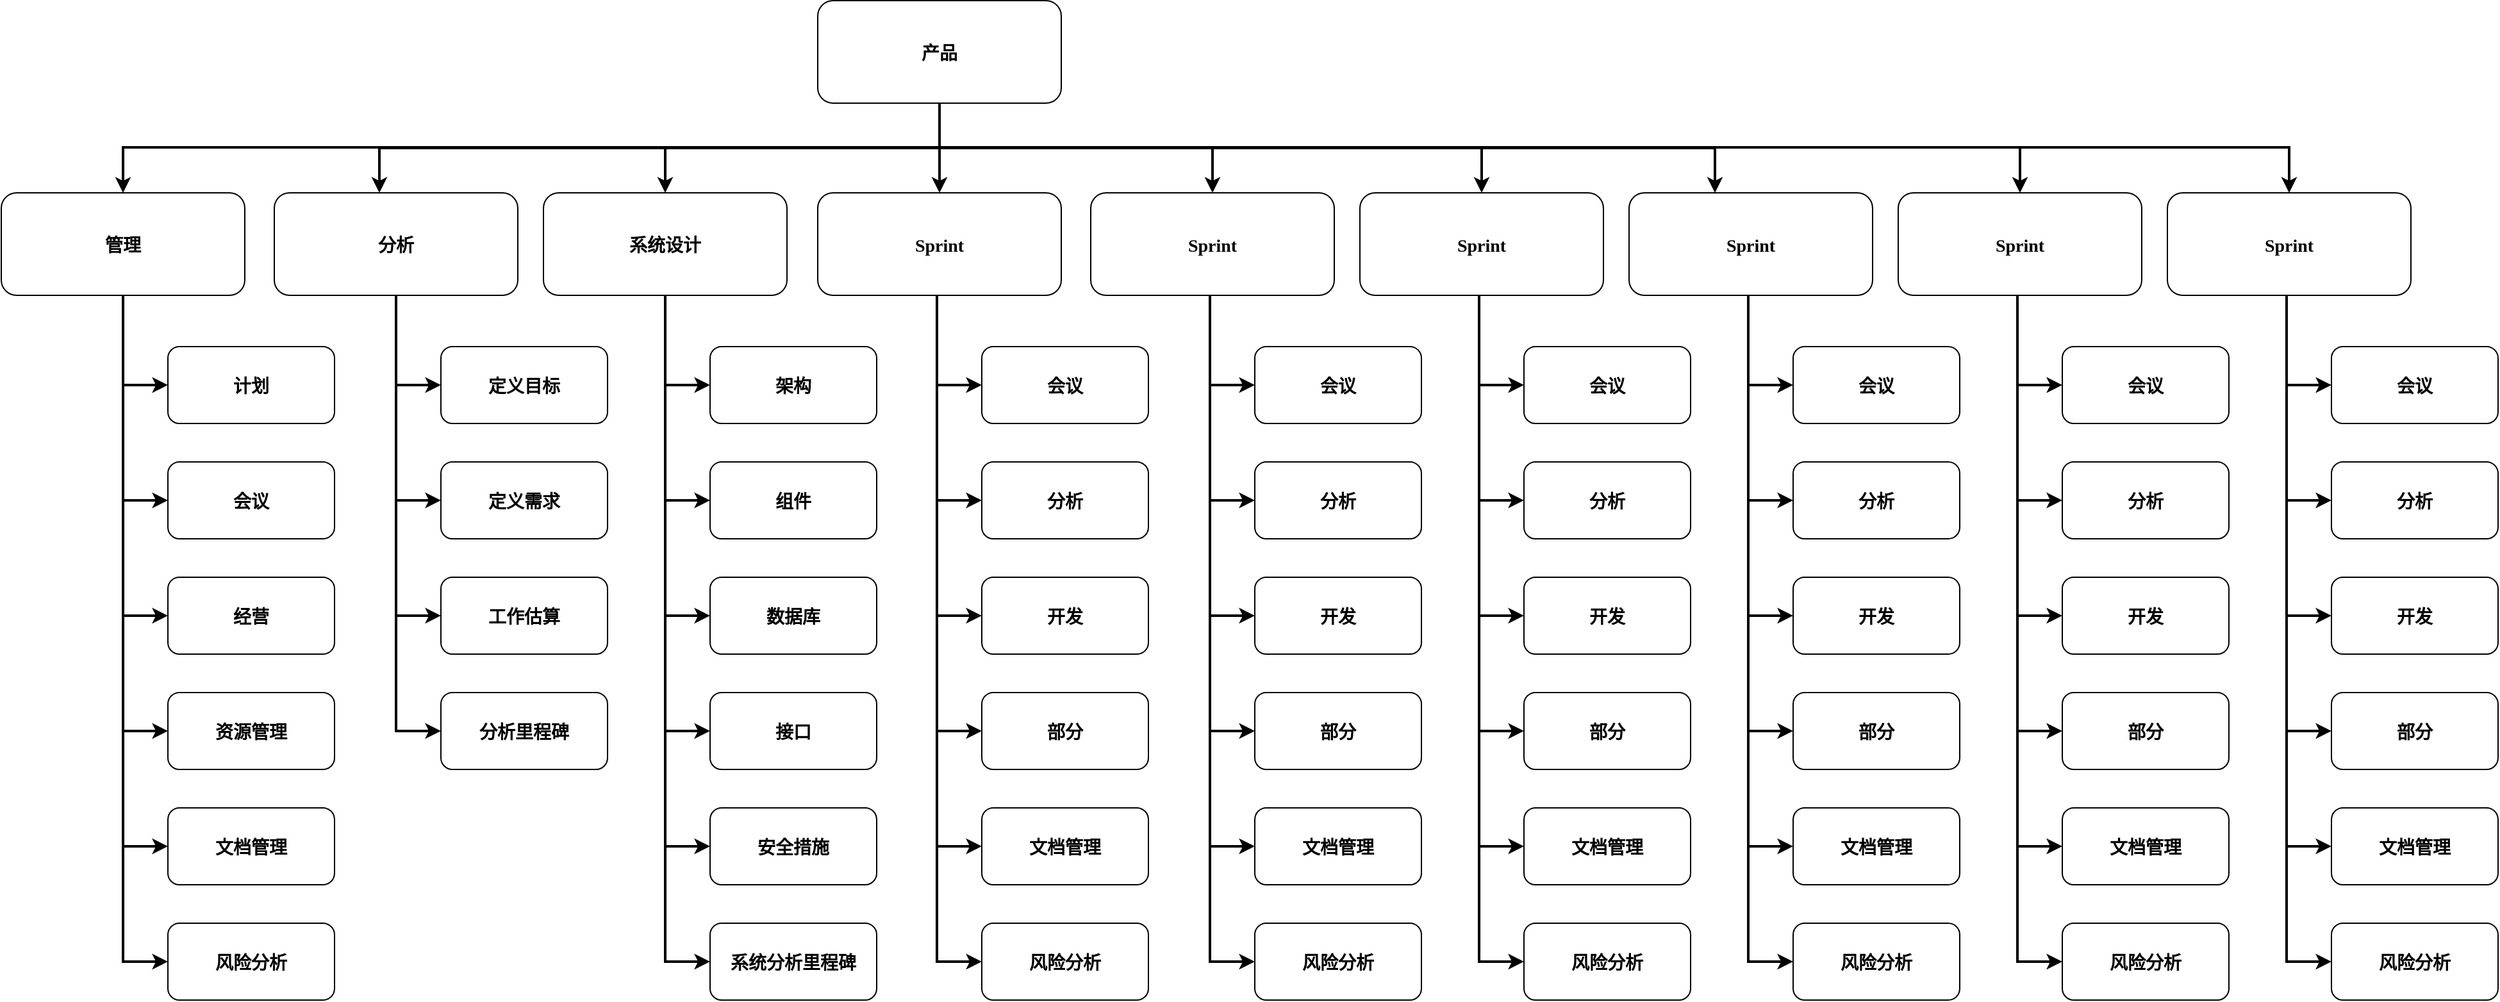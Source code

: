 <mxfile version="14.6.6" type="github">
  <diagram name="Page-1" id="2c0d36ab-eaac-3732-788b-9136903baeff">
    <mxGraphModel dx="3338" dy="1342" grid="1" gridSize="10" guides="1" tooltips="1" connect="1" arrows="1" fold="1" page="1" pageScale="1.5" pageWidth="1169" pageHeight="827" background="#ffffff" math="0" shadow="0">
      <root>
        <mxCell id="0" />
        <mxCell id="1" parent="0" />
        <mxCell id="2" value="产品" style="rounded=1;fontStyle=1;fontFamily=Tahoma;fontSize=14" parent="1" vertex="1">
          <mxGeometry x="757" y="185.5" width="190" height="80" as="geometry" />
        </mxCell>
        <mxCell id="9" value="" style="edgeStyle=elbowEdgeStyle;elbow=vertical;strokeWidth=2;rounded=0" parent="1" source="2" edge="1">
          <mxGeometry x="337" y="215.5" width="100" height="100" as="geometry">
            <mxPoint x="337" y="315.5" as="sourcePoint" />
            <mxPoint x="1457" y="335.5" as="targetPoint" />
          </mxGeometry>
        </mxCell>
        <mxCell id="10" value="Sprint" style="rounded=1;fontStyle=1;fontFamily=Tahoma;fontSize=14" parent="1" vertex="1">
          <mxGeometry x="757" y="335.5" width="190" height="80" as="geometry" />
        </mxCell>
        <mxCell id="13" value="管理" style="rounded=1;fontStyle=1;fontFamily=Tahoma;fontSize=14" parent="1" vertex="1">
          <mxGeometry x="120" y="335.5" width="190" height="80" as="geometry" />
        </mxCell>
        <mxCell id="16" value="计划" style="rounded=1;fontStyle=1;fontFamily=Tahoma;fontSize=14" parent="1" vertex="1">
          <mxGeometry x="250" y="455.5" width="130" height="60" as="geometry" />
        </mxCell>
        <mxCell id="17" value="会议" style="rounded=1;fontStyle=1;fontFamily=Tahoma;fontSize=14" parent="1" vertex="1">
          <mxGeometry x="250" y="545.5" width="130" height="60" as="geometry" />
        </mxCell>
        <mxCell id="18" value="经营" style="rounded=1;fontStyle=1;fontFamily=Tahoma;fontSize=14" parent="1" vertex="1">
          <mxGeometry x="250" y="635.5" width="130" height="60" as="geometry" />
        </mxCell>
        <mxCell id="59" value="" style="edgeStyle=elbowEdgeStyle;elbow=vertical;strokeWidth=2;rounded=0" parent="1" source="2" edge="1">
          <mxGeometry x="347" y="225.5" width="100" height="100" as="geometry">
            <mxPoint x="862.0" y="275.5" as="sourcePoint" />
            <mxPoint x="415" y="335.5" as="targetPoint" />
          </mxGeometry>
        </mxCell>
        <mxCell id="61" value="" style="edgeStyle=elbowEdgeStyle;elbow=vertical;strokeWidth=2;rounded=0" parent="1" source="2" target="13" edge="1">
          <mxGeometry x="-23" y="135.5" width="100" height="100" as="geometry">
            <mxPoint x="-23" y="235.5" as="sourcePoint" />
            <mxPoint x="77" y="135.5" as="targetPoint" />
            <Array as="points">
              <mxPoint x="540" y="300" />
            </Array>
          </mxGeometry>
        </mxCell>
        <mxCell id="64" value="" style="edgeStyle=elbowEdgeStyle;elbow=horizontal;strokeWidth=2;rounded=0" parent="1" source="13" target="16" edge="1">
          <mxGeometry x="-10" y="135.5" width="100" height="100" as="geometry">
            <mxPoint x="-10" y="235.5" as="sourcePoint" />
            <mxPoint x="90" y="135.5" as="targetPoint" />
            <Array as="points">
              <mxPoint x="215" y="435.5" />
            </Array>
          </mxGeometry>
        </mxCell>
        <mxCell id="65" value="" style="edgeStyle=elbowEdgeStyle;elbow=horizontal;strokeWidth=2;rounded=0" parent="1" source="13" target="17" edge="1">
          <mxGeometry x="-10" y="135.5" width="100" height="100" as="geometry">
            <mxPoint x="-10" y="235.5" as="sourcePoint" />
            <mxPoint x="90" y="135.5" as="targetPoint" />
            <Array as="points">
              <mxPoint x="215" y="475.5" />
            </Array>
          </mxGeometry>
        </mxCell>
        <mxCell id="66" value="" style="edgeStyle=elbowEdgeStyle;elbow=horizontal;strokeWidth=2;rounded=0" parent="1" source="13" target="18" edge="1">
          <mxGeometry x="-10" y="135.5" width="100" height="100" as="geometry">
            <mxPoint x="-10" y="235.5" as="sourcePoint" />
            <mxPoint x="90" y="135.5" as="targetPoint" />
            <Array as="points">
              <mxPoint x="215" y="525.5" />
            </Array>
          </mxGeometry>
        </mxCell>
        <mxCell id="ajaQP3VODttiOs9Wyczl-124" value="资源管理" style="rounded=1;fontStyle=1;fontFamily=Tahoma;fontSize=14" vertex="1" parent="1">
          <mxGeometry x="250" y="725.5" width="130" height="60" as="geometry" />
        </mxCell>
        <mxCell id="ajaQP3VODttiOs9Wyczl-125" value="文档管理" style="rounded=1;fontStyle=1;fontFamily=Tahoma;fontSize=14" vertex="1" parent="1">
          <mxGeometry x="250" y="815.5" width="130" height="60" as="geometry" />
        </mxCell>
        <mxCell id="ajaQP3VODttiOs9Wyczl-126" value="风险分析" style="rounded=1;fontStyle=1;fontFamily=Tahoma;fontSize=14" vertex="1" parent="1">
          <mxGeometry x="250" y="905.5" width="130" height="60" as="geometry" />
        </mxCell>
        <mxCell id="ajaQP3VODttiOs9Wyczl-127" value="" style="edgeStyle=elbowEdgeStyle;elbow=horizontal;strokeWidth=2;rounded=0;entryX=0;entryY=0.5;entryDx=0;entryDy=0;" edge="1" parent="1" target="ajaQP3VODttiOs9Wyczl-124">
          <mxGeometry x="-10" y="145.5" width="100" height="100" as="geometry">
            <mxPoint x="215" y="425.5" as="sourcePoint" />
            <mxPoint x="250" y="675.5" as="targetPoint" />
            <Array as="points">
              <mxPoint x="215" y="535.5" />
            </Array>
          </mxGeometry>
        </mxCell>
        <mxCell id="ajaQP3VODttiOs9Wyczl-128" value="" style="edgeStyle=elbowEdgeStyle;elbow=horizontal;strokeWidth=2;rounded=0;entryX=0;entryY=0.5;entryDx=0;entryDy=0;" edge="1" parent="1" target="ajaQP3VODttiOs9Wyczl-125">
          <mxGeometry x="-10" y="160" width="100" height="100" as="geometry">
            <mxPoint x="215" y="440" as="sourcePoint" />
            <mxPoint x="250" y="770" as="targetPoint" />
            <Array as="points">
              <mxPoint x="215" y="550" />
            </Array>
          </mxGeometry>
        </mxCell>
        <mxCell id="ajaQP3VODttiOs9Wyczl-129" value="" style="edgeStyle=elbowEdgeStyle;elbow=horizontal;strokeWidth=2;rounded=0;entryX=0;entryY=0.5;entryDx=0;entryDy=0;" edge="1" parent="1" target="ajaQP3VODttiOs9Wyczl-126">
          <mxGeometry x="-10" y="165.5" width="100" height="100" as="geometry">
            <mxPoint x="215" y="445.5" as="sourcePoint" />
            <mxPoint x="250" y="851" as="targetPoint" />
            <Array as="points">
              <mxPoint x="215" y="555.5" />
            </Array>
          </mxGeometry>
        </mxCell>
        <mxCell id="ajaQP3VODttiOs9Wyczl-132" value="分析" style="rounded=1;fontStyle=1;fontFamily=Tahoma;fontSize=14" vertex="1" parent="1">
          <mxGeometry x="333" y="335.5" width="190" height="80" as="geometry" />
        </mxCell>
        <mxCell id="ajaQP3VODttiOs9Wyczl-133" value="定义目标" style="rounded=1;fontStyle=1;fontFamily=Tahoma;fontSize=14" vertex="1" parent="1">
          <mxGeometry x="463" y="455.5" width="130" height="60" as="geometry" />
        </mxCell>
        <mxCell id="ajaQP3VODttiOs9Wyczl-134" value="定义需求" style="rounded=1;fontStyle=1;fontFamily=Tahoma;fontSize=14" vertex="1" parent="1">
          <mxGeometry x="463" y="545.5" width="130" height="60" as="geometry" />
        </mxCell>
        <mxCell id="ajaQP3VODttiOs9Wyczl-135" value="工作估算" style="rounded=1;fontStyle=1;fontFamily=Tahoma;fontSize=14" vertex="1" parent="1">
          <mxGeometry x="463" y="635.5" width="130" height="60" as="geometry" />
        </mxCell>
        <mxCell id="ajaQP3VODttiOs9Wyczl-136" value="" style="edgeStyle=elbowEdgeStyle;elbow=horizontal;strokeWidth=2;rounded=0" edge="1" parent="1" source="ajaQP3VODttiOs9Wyczl-132" target="ajaQP3VODttiOs9Wyczl-133">
          <mxGeometry x="203" y="135.5" width="100" height="100" as="geometry">
            <mxPoint x="203" y="235.5" as="sourcePoint" />
            <mxPoint x="303" y="135.5" as="targetPoint" />
            <Array as="points">
              <mxPoint x="428" y="435.5" />
            </Array>
          </mxGeometry>
        </mxCell>
        <mxCell id="ajaQP3VODttiOs9Wyczl-137" value="" style="edgeStyle=elbowEdgeStyle;elbow=horizontal;strokeWidth=2;rounded=0" edge="1" parent="1" source="ajaQP3VODttiOs9Wyczl-132" target="ajaQP3VODttiOs9Wyczl-134">
          <mxGeometry x="203" y="135.5" width="100" height="100" as="geometry">
            <mxPoint x="203" y="235.5" as="sourcePoint" />
            <mxPoint x="303" y="135.5" as="targetPoint" />
            <Array as="points">
              <mxPoint x="428" y="475.5" />
            </Array>
          </mxGeometry>
        </mxCell>
        <mxCell id="ajaQP3VODttiOs9Wyczl-138" value="" style="edgeStyle=elbowEdgeStyle;elbow=horizontal;strokeWidth=2;rounded=0" edge="1" parent="1" source="ajaQP3VODttiOs9Wyczl-132" target="ajaQP3VODttiOs9Wyczl-135">
          <mxGeometry x="203" y="135.5" width="100" height="100" as="geometry">
            <mxPoint x="203" y="235.5" as="sourcePoint" />
            <mxPoint x="303" y="135.5" as="targetPoint" />
            <Array as="points">
              <mxPoint x="428" y="525.5" />
            </Array>
          </mxGeometry>
        </mxCell>
        <mxCell id="ajaQP3VODttiOs9Wyczl-139" value="分析里程碑" style="rounded=1;fontStyle=1;fontFamily=Tahoma;fontSize=14" vertex="1" parent="1">
          <mxGeometry x="463" y="725.5" width="130" height="60" as="geometry" />
        </mxCell>
        <mxCell id="ajaQP3VODttiOs9Wyczl-142" value="" style="edgeStyle=elbowEdgeStyle;elbow=horizontal;strokeWidth=2;rounded=0;entryX=0;entryY=0.5;entryDx=0;entryDy=0;" edge="1" parent="1" target="ajaQP3VODttiOs9Wyczl-139">
          <mxGeometry x="203" y="145.5" width="100" height="100" as="geometry">
            <mxPoint x="428" y="425.5" as="sourcePoint" />
            <mxPoint x="463" y="675.5" as="targetPoint" />
            <Array as="points">
              <mxPoint x="428" y="535.5" />
            </Array>
          </mxGeometry>
        </mxCell>
        <mxCell id="ajaQP3VODttiOs9Wyczl-145" value="系统设计" style="rounded=1;fontStyle=1;fontFamily=Tahoma;fontSize=14" vertex="1" parent="1">
          <mxGeometry x="543" y="335.5" width="190" height="80" as="geometry" />
        </mxCell>
        <mxCell id="ajaQP3VODttiOs9Wyczl-146" value="架构" style="rounded=1;fontStyle=1;fontFamily=Tahoma;fontSize=14" vertex="1" parent="1">
          <mxGeometry x="673" y="455.5" width="130" height="60" as="geometry" />
        </mxCell>
        <mxCell id="ajaQP3VODttiOs9Wyczl-147" value="组件" style="rounded=1;fontStyle=1;fontFamily=Tahoma;fontSize=14" vertex="1" parent="1">
          <mxGeometry x="673" y="545.5" width="130" height="60" as="geometry" />
        </mxCell>
        <mxCell id="ajaQP3VODttiOs9Wyczl-148" value="数据库" style="rounded=1;fontStyle=1;fontFamily=Tahoma;fontSize=14" vertex="1" parent="1">
          <mxGeometry x="673" y="635.5" width="130" height="60" as="geometry" />
        </mxCell>
        <mxCell id="ajaQP3VODttiOs9Wyczl-149" value="" style="edgeStyle=elbowEdgeStyle;elbow=horizontal;strokeWidth=2;rounded=0" edge="1" parent="1" source="ajaQP3VODttiOs9Wyczl-145" target="ajaQP3VODttiOs9Wyczl-146">
          <mxGeometry x="413" y="135.5" width="100" height="100" as="geometry">
            <mxPoint x="413" y="235.5" as="sourcePoint" />
            <mxPoint x="513" y="135.5" as="targetPoint" />
            <Array as="points">
              <mxPoint x="638" y="435.5" />
            </Array>
          </mxGeometry>
        </mxCell>
        <mxCell id="ajaQP3VODttiOs9Wyczl-150" value="" style="edgeStyle=elbowEdgeStyle;elbow=horizontal;strokeWidth=2;rounded=0" edge="1" parent="1" source="ajaQP3VODttiOs9Wyczl-145" target="ajaQP3VODttiOs9Wyczl-147">
          <mxGeometry x="413" y="135.5" width="100" height="100" as="geometry">
            <mxPoint x="413" y="235.5" as="sourcePoint" />
            <mxPoint x="513" y="135.5" as="targetPoint" />
            <Array as="points">
              <mxPoint x="638" y="475.5" />
            </Array>
          </mxGeometry>
        </mxCell>
        <mxCell id="ajaQP3VODttiOs9Wyczl-151" value="" style="edgeStyle=elbowEdgeStyle;elbow=horizontal;strokeWidth=2;rounded=0" edge="1" parent="1" source="ajaQP3VODttiOs9Wyczl-145" target="ajaQP3VODttiOs9Wyczl-148">
          <mxGeometry x="413" y="135.5" width="100" height="100" as="geometry">
            <mxPoint x="413" y="235.5" as="sourcePoint" />
            <mxPoint x="513" y="135.5" as="targetPoint" />
            <Array as="points">
              <mxPoint x="638" y="525.5" />
            </Array>
          </mxGeometry>
        </mxCell>
        <mxCell id="ajaQP3VODttiOs9Wyczl-152" value="接口" style="rounded=1;fontStyle=1;fontFamily=Tahoma;fontSize=14" vertex="1" parent="1">
          <mxGeometry x="673" y="725.5" width="130" height="60" as="geometry" />
        </mxCell>
        <mxCell id="ajaQP3VODttiOs9Wyczl-153" value="" style="edgeStyle=elbowEdgeStyle;elbow=horizontal;strokeWidth=2;rounded=0;entryX=0;entryY=0.5;entryDx=0;entryDy=0;" edge="1" parent="1" target="ajaQP3VODttiOs9Wyczl-152">
          <mxGeometry x="413" y="145.5" width="100" height="100" as="geometry">
            <mxPoint x="638" y="425.5" as="sourcePoint" />
            <mxPoint x="673" y="675.5" as="targetPoint" />
            <Array as="points">
              <mxPoint x="638" y="535.5" />
            </Array>
          </mxGeometry>
        </mxCell>
        <mxCell id="ajaQP3VODttiOs9Wyczl-155" value="" style="edgeStyle=elbowEdgeStyle;elbow=vertical;strokeWidth=2;rounded=0;entryX=0.5;entryY=0;entryDx=0;entryDy=0;exitX=0.5;exitY=1;exitDx=0;exitDy=0;" edge="1" parent="1" source="2" target="ajaQP3VODttiOs9Wyczl-145">
          <mxGeometry x="-25" y="135.5" width="100" height="100" as="geometry">
            <mxPoint x="850" y="265.5" as="sourcePoint" />
            <mxPoint x="200" y="335.5" as="targetPoint" />
            <Array as="points">
              <mxPoint x="750" y="300" />
            </Array>
          </mxGeometry>
        </mxCell>
        <mxCell id="ajaQP3VODttiOs9Wyczl-171" value="安全措施" style="rounded=1;fontStyle=1;fontFamily=Tahoma;fontSize=14" vertex="1" parent="1">
          <mxGeometry x="673" y="815.5" width="130" height="60" as="geometry" />
        </mxCell>
        <mxCell id="ajaQP3VODttiOs9Wyczl-172" value="系统分析里程碑" style="rounded=1;fontStyle=1;fontFamily=Tahoma;fontSize=14" vertex="1" parent="1">
          <mxGeometry x="673" y="905.5" width="130" height="60" as="geometry" />
        </mxCell>
        <mxCell id="ajaQP3VODttiOs9Wyczl-176" value="" style="edgeStyle=elbowEdgeStyle;elbow=horizontal;strokeWidth=2;rounded=0;entryX=0;entryY=0.5;entryDx=0;entryDy=0;" edge="1" parent="1" target="ajaQP3VODttiOs9Wyczl-171">
          <mxGeometry x="413" y="135.5" width="100" height="100" as="geometry">
            <mxPoint x="638" y="415.5" as="sourcePoint" />
            <mxPoint x="673" y="745.5" as="targetPoint" />
            <Array as="points">
              <mxPoint x="638" y="525.5" />
            </Array>
          </mxGeometry>
        </mxCell>
        <mxCell id="ajaQP3VODttiOs9Wyczl-177" value="" style="edgeStyle=elbowEdgeStyle;elbow=horizontal;strokeWidth=2;rounded=0;entryX=0;entryY=0.5;entryDx=0;entryDy=0;" edge="1" parent="1" target="ajaQP3VODttiOs9Wyczl-172">
          <mxGeometry x="413" y="220" width="100" height="100" as="geometry">
            <mxPoint x="638" y="500" as="sourcePoint" />
            <mxPoint x="683" y="940" as="targetPoint" />
            <Array as="points">
              <mxPoint x="638" y="700" />
              <mxPoint x="638" y="610" />
            </Array>
          </mxGeometry>
        </mxCell>
        <mxCell id="ajaQP3VODttiOs9Wyczl-195" value="会议" style="rounded=1;fontStyle=1;fontFamily=Tahoma;fontSize=14" vertex="1" parent="1">
          <mxGeometry x="885" y="455.5" width="130" height="60" as="geometry" />
        </mxCell>
        <mxCell id="ajaQP3VODttiOs9Wyczl-196" value="分析" style="rounded=1;fontStyle=1;fontFamily=Tahoma;fontSize=14" vertex="1" parent="1">
          <mxGeometry x="885" y="545.5" width="130" height="60" as="geometry" />
        </mxCell>
        <mxCell id="ajaQP3VODttiOs9Wyczl-197" value="开发" style="rounded=1;fontStyle=1;fontFamily=Tahoma;fontSize=14" vertex="1" parent="1">
          <mxGeometry x="885" y="635.5" width="130" height="60" as="geometry" />
        </mxCell>
        <mxCell id="ajaQP3VODttiOs9Wyczl-198" value="" style="edgeStyle=elbowEdgeStyle;elbow=horizontal;strokeWidth=2;rounded=0" edge="1" parent="1" target="ajaQP3VODttiOs9Wyczl-195">
          <mxGeometry x="625" y="135.5" width="100" height="100" as="geometry">
            <mxPoint x="850" y="415.5" as="sourcePoint" />
            <mxPoint x="725" y="135.5" as="targetPoint" />
            <Array as="points">
              <mxPoint x="850" y="435.5" />
            </Array>
          </mxGeometry>
        </mxCell>
        <mxCell id="ajaQP3VODttiOs9Wyczl-199" value="" style="edgeStyle=elbowEdgeStyle;elbow=horizontal;strokeWidth=2;rounded=0" edge="1" parent="1" target="ajaQP3VODttiOs9Wyczl-196">
          <mxGeometry x="625" y="135.5" width="100" height="100" as="geometry">
            <mxPoint x="850" y="415.5" as="sourcePoint" />
            <mxPoint x="725" y="135.5" as="targetPoint" />
            <Array as="points">
              <mxPoint x="850" y="475.5" />
            </Array>
          </mxGeometry>
        </mxCell>
        <mxCell id="ajaQP3VODttiOs9Wyczl-200" value="" style="edgeStyle=elbowEdgeStyle;elbow=horizontal;strokeWidth=2;rounded=0" edge="1" parent="1" target="ajaQP3VODttiOs9Wyczl-197">
          <mxGeometry x="625" y="135.5" width="100" height="100" as="geometry">
            <mxPoint x="850" y="415.5" as="sourcePoint" />
            <mxPoint x="725" y="135.5" as="targetPoint" />
            <Array as="points">
              <mxPoint x="850" y="525.5" />
            </Array>
          </mxGeometry>
        </mxCell>
        <mxCell id="ajaQP3VODttiOs9Wyczl-201" value="部分" style="rounded=1;fontStyle=1;fontFamily=Tahoma;fontSize=14" vertex="1" parent="1">
          <mxGeometry x="885" y="725.5" width="130" height="60" as="geometry" />
        </mxCell>
        <mxCell id="ajaQP3VODttiOs9Wyczl-202" value="文档管理" style="rounded=1;fontStyle=1;fontFamily=Tahoma;fontSize=14" vertex="1" parent="1">
          <mxGeometry x="885" y="815.5" width="130" height="60" as="geometry" />
        </mxCell>
        <mxCell id="ajaQP3VODttiOs9Wyczl-203" value="风险分析" style="rounded=1;fontStyle=1;fontFamily=Tahoma;fontSize=14" vertex="1" parent="1">
          <mxGeometry x="885" y="905.5" width="130" height="60" as="geometry" />
        </mxCell>
        <mxCell id="ajaQP3VODttiOs9Wyczl-204" value="" style="edgeStyle=elbowEdgeStyle;elbow=horizontal;strokeWidth=2;rounded=0;entryX=0;entryY=0.5;entryDx=0;entryDy=0;" edge="1" parent="1" target="ajaQP3VODttiOs9Wyczl-201">
          <mxGeometry x="625" y="145.5" width="100" height="100" as="geometry">
            <mxPoint x="850" y="425.5" as="sourcePoint" />
            <mxPoint x="885" y="675.5" as="targetPoint" />
            <Array as="points">
              <mxPoint x="850" y="535.5" />
            </Array>
          </mxGeometry>
        </mxCell>
        <mxCell id="ajaQP3VODttiOs9Wyczl-205" value="" style="edgeStyle=elbowEdgeStyle;elbow=horizontal;strokeWidth=2;rounded=0;entryX=0;entryY=0.5;entryDx=0;entryDy=0;" edge="1" parent="1" target="ajaQP3VODttiOs9Wyczl-202">
          <mxGeometry x="625" y="160" width="100" height="100" as="geometry">
            <mxPoint x="850" y="440" as="sourcePoint" />
            <mxPoint x="885" y="770" as="targetPoint" />
            <Array as="points">
              <mxPoint x="850" y="550" />
            </Array>
          </mxGeometry>
        </mxCell>
        <mxCell id="ajaQP3VODttiOs9Wyczl-206" value="" style="edgeStyle=elbowEdgeStyle;elbow=horizontal;strokeWidth=2;rounded=0;entryX=0;entryY=0.5;entryDx=0;entryDy=0;" edge="1" parent="1" target="ajaQP3VODttiOs9Wyczl-203">
          <mxGeometry x="625" y="165.5" width="100" height="100" as="geometry">
            <mxPoint x="850" y="445.5" as="sourcePoint" />
            <mxPoint x="885" y="851" as="targetPoint" />
            <Array as="points">
              <mxPoint x="850" y="555.5" />
            </Array>
          </mxGeometry>
        </mxCell>
        <mxCell id="ajaQP3VODttiOs9Wyczl-208" value="Sprint" style="rounded=1;fontStyle=1;fontFamily=Tahoma;fontSize=14" vertex="1" parent="1">
          <mxGeometry x="970" y="335.5" width="190" height="80" as="geometry" />
        </mxCell>
        <mxCell id="ajaQP3VODttiOs9Wyczl-209" value="会议" style="rounded=1;fontStyle=1;fontFamily=Tahoma;fontSize=14" vertex="1" parent="1">
          <mxGeometry x="1098" y="455.5" width="130" height="60" as="geometry" />
        </mxCell>
        <mxCell id="ajaQP3VODttiOs9Wyczl-210" value="分析" style="rounded=1;fontStyle=1;fontFamily=Tahoma;fontSize=14" vertex="1" parent="1">
          <mxGeometry x="1098" y="545.5" width="130" height="60" as="geometry" />
        </mxCell>
        <mxCell id="ajaQP3VODttiOs9Wyczl-211" value="开发" style="rounded=1;fontStyle=1;fontFamily=Tahoma;fontSize=14" vertex="1" parent="1">
          <mxGeometry x="1098" y="635.5" width="130" height="60" as="geometry" />
        </mxCell>
        <mxCell id="ajaQP3VODttiOs9Wyczl-212" value="" style="edgeStyle=elbowEdgeStyle;elbow=horizontal;strokeWidth=2;rounded=0" edge="1" parent="1" target="ajaQP3VODttiOs9Wyczl-209">
          <mxGeometry x="838" y="135.5" width="100" height="100" as="geometry">
            <mxPoint x="1063" y="415.5" as="sourcePoint" />
            <mxPoint x="938" y="135.5" as="targetPoint" />
            <Array as="points">
              <mxPoint x="1063" y="435.5" />
            </Array>
          </mxGeometry>
        </mxCell>
        <mxCell id="ajaQP3VODttiOs9Wyczl-213" value="" style="edgeStyle=elbowEdgeStyle;elbow=horizontal;strokeWidth=2;rounded=0" edge="1" parent="1" target="ajaQP3VODttiOs9Wyczl-210">
          <mxGeometry x="838" y="135.5" width="100" height="100" as="geometry">
            <mxPoint x="1063" y="415.5" as="sourcePoint" />
            <mxPoint x="938" y="135.5" as="targetPoint" />
            <Array as="points">
              <mxPoint x="1063" y="475.5" />
            </Array>
          </mxGeometry>
        </mxCell>
        <mxCell id="ajaQP3VODttiOs9Wyczl-214" value="" style="edgeStyle=elbowEdgeStyle;elbow=horizontal;strokeWidth=2;rounded=0" edge="1" parent="1" target="ajaQP3VODttiOs9Wyczl-211">
          <mxGeometry x="838" y="135.5" width="100" height="100" as="geometry">
            <mxPoint x="1063" y="415.5" as="sourcePoint" />
            <mxPoint x="938" y="135.5" as="targetPoint" />
            <Array as="points">
              <mxPoint x="1063" y="525.5" />
            </Array>
          </mxGeometry>
        </mxCell>
        <mxCell id="ajaQP3VODttiOs9Wyczl-215" value="部分" style="rounded=1;fontStyle=1;fontFamily=Tahoma;fontSize=14" vertex="1" parent="1">
          <mxGeometry x="1098" y="725.5" width="130" height="60" as="geometry" />
        </mxCell>
        <mxCell id="ajaQP3VODttiOs9Wyczl-216" value="文档管理" style="rounded=1;fontStyle=1;fontFamily=Tahoma;fontSize=14" vertex="1" parent="1">
          <mxGeometry x="1098" y="815.5" width="130" height="60" as="geometry" />
        </mxCell>
        <mxCell id="ajaQP3VODttiOs9Wyczl-217" value="风险分析" style="rounded=1;fontStyle=1;fontFamily=Tahoma;fontSize=14" vertex="1" parent="1">
          <mxGeometry x="1098" y="905.5" width="130" height="60" as="geometry" />
        </mxCell>
        <mxCell id="ajaQP3VODttiOs9Wyczl-218" value="" style="edgeStyle=elbowEdgeStyle;elbow=horizontal;strokeWidth=2;rounded=0;entryX=0;entryY=0.5;entryDx=0;entryDy=0;" edge="1" parent="1" target="ajaQP3VODttiOs9Wyczl-215">
          <mxGeometry x="838" y="145.5" width="100" height="100" as="geometry">
            <mxPoint x="1063" y="425.5" as="sourcePoint" />
            <mxPoint x="1098" y="675.5" as="targetPoint" />
            <Array as="points">
              <mxPoint x="1063" y="535.5" />
            </Array>
          </mxGeometry>
        </mxCell>
        <mxCell id="ajaQP3VODttiOs9Wyczl-219" value="" style="edgeStyle=elbowEdgeStyle;elbow=horizontal;strokeWidth=2;rounded=0;entryX=0;entryY=0.5;entryDx=0;entryDy=0;" edge="1" parent="1" target="ajaQP3VODttiOs9Wyczl-216">
          <mxGeometry x="838" y="160" width="100" height="100" as="geometry">
            <mxPoint x="1063" y="440" as="sourcePoint" />
            <mxPoint x="1098" y="770" as="targetPoint" />
            <Array as="points">
              <mxPoint x="1063" y="550" />
            </Array>
          </mxGeometry>
        </mxCell>
        <mxCell id="ajaQP3VODttiOs9Wyczl-220" value="" style="edgeStyle=elbowEdgeStyle;elbow=horizontal;strokeWidth=2;rounded=0;entryX=0;entryY=0.5;entryDx=0;entryDy=0;" edge="1" parent="1" target="ajaQP3VODttiOs9Wyczl-217">
          <mxGeometry x="838" y="165.5" width="100" height="100" as="geometry">
            <mxPoint x="1063" y="445.5" as="sourcePoint" />
            <mxPoint x="1098" y="851" as="targetPoint" />
            <Array as="points">
              <mxPoint x="1063" y="555.5" />
            </Array>
          </mxGeometry>
        </mxCell>
        <mxCell id="ajaQP3VODttiOs9Wyczl-221" value="Sprint" style="rounded=1;fontStyle=1;fontFamily=Tahoma;fontSize=14" vertex="1" parent="1">
          <mxGeometry x="1180" y="335.5" width="190" height="80" as="geometry" />
        </mxCell>
        <mxCell id="ajaQP3VODttiOs9Wyczl-222" value="会议" style="rounded=1;fontStyle=1;fontFamily=Tahoma;fontSize=14" vertex="1" parent="1">
          <mxGeometry x="1308" y="455.5" width="130" height="60" as="geometry" />
        </mxCell>
        <mxCell id="ajaQP3VODttiOs9Wyczl-223" value="分析" style="rounded=1;fontStyle=1;fontFamily=Tahoma;fontSize=14" vertex="1" parent="1">
          <mxGeometry x="1308" y="545.5" width="130" height="60" as="geometry" />
        </mxCell>
        <mxCell id="ajaQP3VODttiOs9Wyczl-224" value="开发" style="rounded=1;fontStyle=1;fontFamily=Tahoma;fontSize=14" vertex="1" parent="1">
          <mxGeometry x="1308" y="635.5" width="130" height="60" as="geometry" />
        </mxCell>
        <mxCell id="ajaQP3VODttiOs9Wyczl-225" value="" style="edgeStyle=elbowEdgeStyle;elbow=horizontal;strokeWidth=2;rounded=0" edge="1" parent="1" target="ajaQP3VODttiOs9Wyczl-222">
          <mxGeometry x="1048" y="135.5" width="100" height="100" as="geometry">
            <mxPoint x="1273" y="415.5" as="sourcePoint" />
            <mxPoint x="1148" y="135.5" as="targetPoint" />
            <Array as="points">
              <mxPoint x="1273" y="435.5" />
            </Array>
          </mxGeometry>
        </mxCell>
        <mxCell id="ajaQP3VODttiOs9Wyczl-226" value="" style="edgeStyle=elbowEdgeStyle;elbow=horizontal;strokeWidth=2;rounded=0" edge="1" parent="1" target="ajaQP3VODttiOs9Wyczl-223">
          <mxGeometry x="1048" y="135.5" width="100" height="100" as="geometry">
            <mxPoint x="1273" y="415.5" as="sourcePoint" />
            <mxPoint x="1148" y="135.5" as="targetPoint" />
            <Array as="points">
              <mxPoint x="1273" y="475.5" />
            </Array>
          </mxGeometry>
        </mxCell>
        <mxCell id="ajaQP3VODttiOs9Wyczl-227" value="" style="edgeStyle=elbowEdgeStyle;elbow=horizontal;strokeWidth=2;rounded=0" edge="1" parent="1" target="ajaQP3VODttiOs9Wyczl-224">
          <mxGeometry x="1048" y="135.5" width="100" height="100" as="geometry">
            <mxPoint x="1273" y="415.5" as="sourcePoint" />
            <mxPoint x="1148" y="135.5" as="targetPoint" />
            <Array as="points">
              <mxPoint x="1273" y="525.5" />
            </Array>
          </mxGeometry>
        </mxCell>
        <mxCell id="ajaQP3VODttiOs9Wyczl-228" value="部分" style="rounded=1;fontStyle=1;fontFamily=Tahoma;fontSize=14" vertex="1" parent="1">
          <mxGeometry x="1308" y="725.5" width="130" height="60" as="geometry" />
        </mxCell>
        <mxCell id="ajaQP3VODttiOs9Wyczl-229" value="文档管理" style="rounded=1;fontStyle=1;fontFamily=Tahoma;fontSize=14" vertex="1" parent="1">
          <mxGeometry x="1308" y="815.5" width="130" height="60" as="geometry" />
        </mxCell>
        <mxCell id="ajaQP3VODttiOs9Wyczl-230" value="风险分析" style="rounded=1;fontStyle=1;fontFamily=Tahoma;fontSize=14" vertex="1" parent="1">
          <mxGeometry x="1308" y="905.5" width="130" height="60" as="geometry" />
        </mxCell>
        <mxCell id="ajaQP3VODttiOs9Wyczl-231" value="" style="edgeStyle=elbowEdgeStyle;elbow=horizontal;strokeWidth=2;rounded=0;entryX=0;entryY=0.5;entryDx=0;entryDy=0;" edge="1" parent="1" target="ajaQP3VODttiOs9Wyczl-228">
          <mxGeometry x="1048" y="145.5" width="100" height="100" as="geometry">
            <mxPoint x="1273" y="425.5" as="sourcePoint" />
            <mxPoint x="1308" y="675.5" as="targetPoint" />
            <Array as="points">
              <mxPoint x="1273" y="535.5" />
            </Array>
          </mxGeometry>
        </mxCell>
        <mxCell id="ajaQP3VODttiOs9Wyczl-232" value="" style="edgeStyle=elbowEdgeStyle;elbow=horizontal;strokeWidth=2;rounded=0;entryX=0;entryY=0.5;entryDx=0;entryDy=0;" edge="1" parent="1" target="ajaQP3VODttiOs9Wyczl-229">
          <mxGeometry x="1048" y="160" width="100" height="100" as="geometry">
            <mxPoint x="1273" y="440" as="sourcePoint" />
            <mxPoint x="1308" y="770" as="targetPoint" />
            <Array as="points">
              <mxPoint x="1273" y="550" />
            </Array>
          </mxGeometry>
        </mxCell>
        <mxCell id="ajaQP3VODttiOs9Wyczl-233" value="" style="edgeStyle=elbowEdgeStyle;elbow=horizontal;strokeWidth=2;rounded=0;entryX=0;entryY=0.5;entryDx=0;entryDy=0;" edge="1" parent="1" target="ajaQP3VODttiOs9Wyczl-230">
          <mxGeometry x="1048" y="165.5" width="100" height="100" as="geometry">
            <mxPoint x="1273" y="445.5" as="sourcePoint" />
            <mxPoint x="1308" y="851" as="targetPoint" />
            <Array as="points">
              <mxPoint x="1273" y="555.5" />
            </Array>
          </mxGeometry>
        </mxCell>
        <mxCell id="ajaQP3VODttiOs9Wyczl-234" value="Sprint" style="rounded=1;fontStyle=1;fontFamily=Tahoma;fontSize=14" vertex="1" parent="1">
          <mxGeometry x="1390" y="335.5" width="190" height="80" as="geometry" />
        </mxCell>
        <mxCell id="ajaQP3VODttiOs9Wyczl-235" value="会议" style="rounded=1;fontStyle=1;fontFamily=Tahoma;fontSize=14" vertex="1" parent="1">
          <mxGeometry x="1518" y="455.5" width="130" height="60" as="geometry" />
        </mxCell>
        <mxCell id="ajaQP3VODttiOs9Wyczl-236" value="分析" style="rounded=1;fontStyle=1;fontFamily=Tahoma;fontSize=14" vertex="1" parent="1">
          <mxGeometry x="1518" y="545.5" width="130" height="60" as="geometry" />
        </mxCell>
        <mxCell id="ajaQP3VODttiOs9Wyczl-237" value="开发" style="rounded=1;fontStyle=1;fontFamily=Tahoma;fontSize=14" vertex="1" parent="1">
          <mxGeometry x="1518" y="635.5" width="130" height="60" as="geometry" />
        </mxCell>
        <mxCell id="ajaQP3VODttiOs9Wyczl-238" value="" style="edgeStyle=elbowEdgeStyle;elbow=horizontal;strokeWidth=2;rounded=0" edge="1" parent="1" target="ajaQP3VODttiOs9Wyczl-235">
          <mxGeometry x="1258" y="135.5" width="100" height="100" as="geometry">
            <mxPoint x="1483" y="415.5" as="sourcePoint" />
            <mxPoint x="1358" y="135.5" as="targetPoint" />
            <Array as="points">
              <mxPoint x="1483" y="435.5" />
            </Array>
          </mxGeometry>
        </mxCell>
        <mxCell id="ajaQP3VODttiOs9Wyczl-239" value="" style="edgeStyle=elbowEdgeStyle;elbow=horizontal;strokeWidth=2;rounded=0" edge="1" parent="1" target="ajaQP3VODttiOs9Wyczl-236">
          <mxGeometry x="1258" y="135.5" width="100" height="100" as="geometry">
            <mxPoint x="1483" y="415.5" as="sourcePoint" />
            <mxPoint x="1358" y="135.5" as="targetPoint" />
            <Array as="points">
              <mxPoint x="1483" y="475.5" />
            </Array>
          </mxGeometry>
        </mxCell>
        <mxCell id="ajaQP3VODttiOs9Wyczl-240" value="" style="edgeStyle=elbowEdgeStyle;elbow=horizontal;strokeWidth=2;rounded=0" edge="1" parent="1" target="ajaQP3VODttiOs9Wyczl-237">
          <mxGeometry x="1258" y="135.5" width="100" height="100" as="geometry">
            <mxPoint x="1483" y="415.5" as="sourcePoint" />
            <mxPoint x="1358" y="135.5" as="targetPoint" />
            <Array as="points">
              <mxPoint x="1483" y="525.5" />
            </Array>
          </mxGeometry>
        </mxCell>
        <mxCell id="ajaQP3VODttiOs9Wyczl-241" value="部分" style="rounded=1;fontStyle=1;fontFamily=Tahoma;fontSize=14" vertex="1" parent="1">
          <mxGeometry x="1518" y="725.5" width="130" height="60" as="geometry" />
        </mxCell>
        <mxCell id="ajaQP3VODttiOs9Wyczl-242" value="文档管理" style="rounded=1;fontStyle=1;fontFamily=Tahoma;fontSize=14" vertex="1" parent="1">
          <mxGeometry x="1518" y="815.5" width="130" height="60" as="geometry" />
        </mxCell>
        <mxCell id="ajaQP3VODttiOs9Wyczl-243" value="风险分析" style="rounded=1;fontStyle=1;fontFamily=Tahoma;fontSize=14" vertex="1" parent="1">
          <mxGeometry x="1518" y="905.5" width="130" height="60" as="geometry" />
        </mxCell>
        <mxCell id="ajaQP3VODttiOs9Wyczl-244" value="" style="edgeStyle=elbowEdgeStyle;elbow=horizontal;strokeWidth=2;rounded=0;entryX=0;entryY=0.5;entryDx=0;entryDy=0;" edge="1" parent="1" target="ajaQP3VODttiOs9Wyczl-241">
          <mxGeometry x="1258" y="145.5" width="100" height="100" as="geometry">
            <mxPoint x="1483" y="425.5" as="sourcePoint" />
            <mxPoint x="1518" y="675.5" as="targetPoint" />
            <Array as="points">
              <mxPoint x="1483" y="535.5" />
            </Array>
          </mxGeometry>
        </mxCell>
        <mxCell id="ajaQP3VODttiOs9Wyczl-245" value="" style="edgeStyle=elbowEdgeStyle;elbow=horizontal;strokeWidth=2;rounded=0;entryX=0;entryY=0.5;entryDx=0;entryDy=0;" edge="1" parent="1" target="ajaQP3VODttiOs9Wyczl-242">
          <mxGeometry x="1258" y="160" width="100" height="100" as="geometry">
            <mxPoint x="1483" y="440" as="sourcePoint" />
            <mxPoint x="1518" y="770" as="targetPoint" />
            <Array as="points">
              <mxPoint x="1483" y="550" />
            </Array>
          </mxGeometry>
        </mxCell>
        <mxCell id="ajaQP3VODttiOs9Wyczl-246" value="" style="edgeStyle=elbowEdgeStyle;elbow=horizontal;strokeWidth=2;rounded=0;entryX=0;entryY=0.5;entryDx=0;entryDy=0;" edge="1" parent="1" target="ajaQP3VODttiOs9Wyczl-243">
          <mxGeometry x="1258" y="165.5" width="100" height="100" as="geometry">
            <mxPoint x="1483" y="445.5" as="sourcePoint" />
            <mxPoint x="1518" y="851" as="targetPoint" />
            <Array as="points">
              <mxPoint x="1483" y="555.5" />
            </Array>
          </mxGeometry>
        </mxCell>
        <mxCell id="ajaQP3VODttiOs9Wyczl-247" value="Sprint" style="rounded=1;fontStyle=1;fontFamily=Tahoma;fontSize=14" vertex="1" parent="1">
          <mxGeometry x="1600" y="335.5" width="190" height="80" as="geometry" />
        </mxCell>
        <mxCell id="ajaQP3VODttiOs9Wyczl-248" value="会议" style="rounded=1;fontStyle=1;fontFamily=Tahoma;fontSize=14" vertex="1" parent="1">
          <mxGeometry x="1728" y="455.5" width="130" height="60" as="geometry" />
        </mxCell>
        <mxCell id="ajaQP3VODttiOs9Wyczl-249" value="分析" style="rounded=1;fontStyle=1;fontFamily=Tahoma;fontSize=14" vertex="1" parent="1">
          <mxGeometry x="1728" y="545.5" width="130" height="60" as="geometry" />
        </mxCell>
        <mxCell id="ajaQP3VODttiOs9Wyczl-250" value="开发" style="rounded=1;fontStyle=1;fontFamily=Tahoma;fontSize=14" vertex="1" parent="1">
          <mxGeometry x="1728" y="635.5" width="130" height="60" as="geometry" />
        </mxCell>
        <mxCell id="ajaQP3VODttiOs9Wyczl-251" value="" style="edgeStyle=elbowEdgeStyle;elbow=horizontal;strokeWidth=2;rounded=0" edge="1" parent="1" target="ajaQP3VODttiOs9Wyczl-248">
          <mxGeometry x="1468" y="135.5" width="100" height="100" as="geometry">
            <mxPoint x="1693" y="415.5" as="sourcePoint" />
            <mxPoint x="1568" y="135.5" as="targetPoint" />
            <Array as="points">
              <mxPoint x="1693" y="435.5" />
            </Array>
          </mxGeometry>
        </mxCell>
        <mxCell id="ajaQP3VODttiOs9Wyczl-252" value="" style="edgeStyle=elbowEdgeStyle;elbow=horizontal;strokeWidth=2;rounded=0" edge="1" parent="1" target="ajaQP3VODttiOs9Wyczl-249">
          <mxGeometry x="1468" y="135.5" width="100" height="100" as="geometry">
            <mxPoint x="1693" y="415.5" as="sourcePoint" />
            <mxPoint x="1568" y="135.5" as="targetPoint" />
            <Array as="points">
              <mxPoint x="1693" y="475.5" />
            </Array>
          </mxGeometry>
        </mxCell>
        <mxCell id="ajaQP3VODttiOs9Wyczl-253" value="" style="edgeStyle=elbowEdgeStyle;elbow=horizontal;strokeWidth=2;rounded=0" edge="1" parent="1" target="ajaQP3VODttiOs9Wyczl-250">
          <mxGeometry x="1468" y="135.5" width="100" height="100" as="geometry">
            <mxPoint x="1693" y="415.5" as="sourcePoint" />
            <mxPoint x="1568" y="135.5" as="targetPoint" />
            <Array as="points">
              <mxPoint x="1693" y="525.5" />
            </Array>
          </mxGeometry>
        </mxCell>
        <mxCell id="ajaQP3VODttiOs9Wyczl-254" value="部分" style="rounded=1;fontStyle=1;fontFamily=Tahoma;fontSize=14" vertex="1" parent="1">
          <mxGeometry x="1728" y="725.5" width="130" height="60" as="geometry" />
        </mxCell>
        <mxCell id="ajaQP3VODttiOs9Wyczl-255" value="文档管理" style="rounded=1;fontStyle=1;fontFamily=Tahoma;fontSize=14" vertex="1" parent="1">
          <mxGeometry x="1728" y="815.5" width="130" height="60" as="geometry" />
        </mxCell>
        <mxCell id="ajaQP3VODttiOs9Wyczl-256" value="风险分析" style="rounded=1;fontStyle=1;fontFamily=Tahoma;fontSize=14" vertex="1" parent="1">
          <mxGeometry x="1728" y="905.5" width="130" height="60" as="geometry" />
        </mxCell>
        <mxCell id="ajaQP3VODttiOs9Wyczl-257" value="" style="edgeStyle=elbowEdgeStyle;elbow=horizontal;strokeWidth=2;rounded=0;entryX=0;entryY=0.5;entryDx=0;entryDy=0;" edge="1" parent="1" target="ajaQP3VODttiOs9Wyczl-254">
          <mxGeometry x="1468" y="145.5" width="100" height="100" as="geometry">
            <mxPoint x="1693" y="425.5" as="sourcePoint" />
            <mxPoint x="1728" y="675.5" as="targetPoint" />
            <Array as="points">
              <mxPoint x="1693" y="535.5" />
            </Array>
          </mxGeometry>
        </mxCell>
        <mxCell id="ajaQP3VODttiOs9Wyczl-258" value="" style="edgeStyle=elbowEdgeStyle;elbow=horizontal;strokeWidth=2;rounded=0;entryX=0;entryY=0.5;entryDx=0;entryDy=0;" edge="1" parent="1" target="ajaQP3VODttiOs9Wyczl-255">
          <mxGeometry x="1468" y="160" width="100" height="100" as="geometry">
            <mxPoint x="1693" y="440" as="sourcePoint" />
            <mxPoint x="1728" y="770" as="targetPoint" />
            <Array as="points">
              <mxPoint x="1693" y="550" />
            </Array>
          </mxGeometry>
        </mxCell>
        <mxCell id="ajaQP3VODttiOs9Wyczl-259" value="" style="edgeStyle=elbowEdgeStyle;elbow=horizontal;strokeWidth=2;rounded=0;entryX=0;entryY=0.5;entryDx=0;entryDy=0;" edge="1" parent="1" target="ajaQP3VODttiOs9Wyczl-256">
          <mxGeometry x="1468" y="165.5" width="100" height="100" as="geometry">
            <mxPoint x="1693" y="445.5" as="sourcePoint" />
            <mxPoint x="1728" y="851" as="targetPoint" />
            <Array as="points">
              <mxPoint x="1693" y="555.5" />
            </Array>
          </mxGeometry>
        </mxCell>
        <mxCell id="ajaQP3VODttiOs9Wyczl-260" value="Sprint" style="rounded=1;fontStyle=1;fontFamily=Tahoma;fontSize=14" vertex="1" parent="1">
          <mxGeometry x="1810" y="335.5" width="190" height="80" as="geometry" />
        </mxCell>
        <mxCell id="ajaQP3VODttiOs9Wyczl-261" value="会议" style="rounded=1;fontStyle=1;fontFamily=Tahoma;fontSize=14" vertex="1" parent="1">
          <mxGeometry x="1938" y="455.5" width="130" height="60" as="geometry" />
        </mxCell>
        <mxCell id="ajaQP3VODttiOs9Wyczl-262" value="分析" style="rounded=1;fontStyle=1;fontFamily=Tahoma;fontSize=14" vertex="1" parent="1">
          <mxGeometry x="1938" y="545.5" width="130" height="60" as="geometry" />
        </mxCell>
        <mxCell id="ajaQP3VODttiOs9Wyczl-263" value="开发" style="rounded=1;fontStyle=1;fontFamily=Tahoma;fontSize=14" vertex="1" parent="1">
          <mxGeometry x="1938" y="635.5" width="130" height="60" as="geometry" />
        </mxCell>
        <mxCell id="ajaQP3VODttiOs9Wyczl-264" value="" style="edgeStyle=elbowEdgeStyle;elbow=horizontal;strokeWidth=2;rounded=0" edge="1" parent="1" target="ajaQP3VODttiOs9Wyczl-261">
          <mxGeometry x="1678" y="135.5" width="100" height="100" as="geometry">
            <mxPoint x="1903" y="415.5" as="sourcePoint" />
            <mxPoint x="1778" y="135.5" as="targetPoint" />
            <Array as="points">
              <mxPoint x="1903" y="435.5" />
            </Array>
          </mxGeometry>
        </mxCell>
        <mxCell id="ajaQP3VODttiOs9Wyczl-265" value="" style="edgeStyle=elbowEdgeStyle;elbow=horizontal;strokeWidth=2;rounded=0" edge="1" parent="1" target="ajaQP3VODttiOs9Wyczl-262">
          <mxGeometry x="1678" y="135.5" width="100" height="100" as="geometry">
            <mxPoint x="1903" y="415.5" as="sourcePoint" />
            <mxPoint x="1778" y="135.5" as="targetPoint" />
            <Array as="points">
              <mxPoint x="1903" y="475.5" />
            </Array>
          </mxGeometry>
        </mxCell>
        <mxCell id="ajaQP3VODttiOs9Wyczl-266" value="" style="edgeStyle=elbowEdgeStyle;elbow=horizontal;strokeWidth=2;rounded=0" edge="1" parent="1" target="ajaQP3VODttiOs9Wyczl-263">
          <mxGeometry x="1678" y="135.5" width="100" height="100" as="geometry">
            <mxPoint x="1903" y="415.5" as="sourcePoint" />
            <mxPoint x="1778" y="135.5" as="targetPoint" />
            <Array as="points">
              <mxPoint x="1903" y="525.5" />
            </Array>
          </mxGeometry>
        </mxCell>
        <mxCell id="ajaQP3VODttiOs9Wyczl-267" value="部分" style="rounded=1;fontStyle=1;fontFamily=Tahoma;fontSize=14" vertex="1" parent="1">
          <mxGeometry x="1938" y="725.5" width="130" height="60" as="geometry" />
        </mxCell>
        <mxCell id="ajaQP3VODttiOs9Wyczl-268" value="文档管理" style="rounded=1;fontStyle=1;fontFamily=Tahoma;fontSize=14" vertex="1" parent="1">
          <mxGeometry x="1938" y="815.5" width="130" height="60" as="geometry" />
        </mxCell>
        <mxCell id="ajaQP3VODttiOs9Wyczl-269" value="风险分析" style="rounded=1;fontStyle=1;fontFamily=Tahoma;fontSize=14" vertex="1" parent="1">
          <mxGeometry x="1938" y="905.5" width="130" height="60" as="geometry" />
        </mxCell>
        <mxCell id="ajaQP3VODttiOs9Wyczl-270" value="" style="edgeStyle=elbowEdgeStyle;elbow=horizontal;strokeWidth=2;rounded=0;entryX=0;entryY=0.5;entryDx=0;entryDy=0;" edge="1" parent="1" target="ajaQP3VODttiOs9Wyczl-267">
          <mxGeometry x="1678" y="145.5" width="100" height="100" as="geometry">
            <mxPoint x="1903" y="425.5" as="sourcePoint" />
            <mxPoint x="1938" y="675.5" as="targetPoint" />
            <Array as="points">
              <mxPoint x="1903" y="535.5" />
            </Array>
          </mxGeometry>
        </mxCell>
        <mxCell id="ajaQP3VODttiOs9Wyczl-271" value="" style="edgeStyle=elbowEdgeStyle;elbow=horizontal;strokeWidth=2;rounded=0;entryX=0;entryY=0.5;entryDx=0;entryDy=0;" edge="1" parent="1" target="ajaQP3VODttiOs9Wyczl-268">
          <mxGeometry x="1678" y="160" width="100" height="100" as="geometry">
            <mxPoint x="1903" y="440" as="sourcePoint" />
            <mxPoint x="1938" y="770" as="targetPoint" />
            <Array as="points">
              <mxPoint x="1903" y="550" />
            </Array>
          </mxGeometry>
        </mxCell>
        <mxCell id="ajaQP3VODttiOs9Wyczl-272" value="" style="edgeStyle=elbowEdgeStyle;elbow=horizontal;strokeWidth=2;rounded=0;entryX=0;entryY=0.5;entryDx=0;entryDy=0;" edge="1" parent="1" target="ajaQP3VODttiOs9Wyczl-269">
          <mxGeometry x="1678" y="165.5" width="100" height="100" as="geometry">
            <mxPoint x="1903" y="445.5" as="sourcePoint" />
            <mxPoint x="1938" y="851" as="targetPoint" />
            <Array as="points">
              <mxPoint x="1903" y="555.5" />
            </Array>
          </mxGeometry>
        </mxCell>
        <mxCell id="ajaQP3VODttiOs9Wyczl-275" value="" style="edgeStyle=elbowEdgeStyle;elbow=vertical;strokeWidth=2;rounded=0;entryX=0.5;entryY=0;entryDx=0;entryDy=0;exitX=0.5;exitY=1;exitDx=0;exitDy=0;" edge="1" parent="1" source="2" target="ajaQP3VODttiOs9Wyczl-221">
          <mxGeometry x="345.5" y="215.5" width="100" height="100" as="geometry">
            <mxPoint x="860.5" y="265.5" as="sourcePoint" />
            <mxPoint x="1465.5" y="335.5" as="targetPoint" />
          </mxGeometry>
        </mxCell>
        <mxCell id="ajaQP3VODttiOs9Wyczl-277" value="" style="edgeStyle=elbowEdgeStyle;elbow=vertical;strokeWidth=2;rounded=0;entryX=0.5;entryY=0;entryDx=0;entryDy=0;exitX=0.5;exitY=1;exitDx=0;exitDy=0;" edge="1" parent="1" source="2" target="ajaQP3VODttiOs9Wyczl-208">
          <mxGeometry x="347" y="215.5" width="100" height="100" as="geometry">
            <mxPoint x="853.5" y="265.5" as="sourcePoint" />
            <mxPoint x="1276.5" y="335.5" as="targetPoint" />
          </mxGeometry>
        </mxCell>
        <mxCell id="ajaQP3VODttiOs9Wyczl-279" value="" style="edgeStyle=elbowEdgeStyle;elbow=vertical;strokeWidth=2;rounded=0;entryX=0.5;entryY=0;entryDx=0;entryDy=0;exitX=0.5;exitY=1;exitDx=0;exitDy=0;" edge="1" parent="1" source="2" target="ajaQP3VODttiOs9Wyczl-247">
          <mxGeometry x="347" y="225.5" width="100" height="100" as="geometry">
            <mxPoint x="850" y="270" as="sourcePoint" />
            <mxPoint x="1467" y="345.5" as="targetPoint" />
            <Array as="points">
              <mxPoint x="1290" y="300" />
            </Array>
          </mxGeometry>
        </mxCell>
        <mxCell id="ajaQP3VODttiOs9Wyczl-280" value="" style="edgeStyle=elbowEdgeStyle;elbow=vertical;strokeWidth=2;rounded=0;entryX=0.5;entryY=0;entryDx=0;entryDy=0;exitX=0.5;exitY=1;exitDx=0;exitDy=0;" edge="1" parent="1" source="2" target="ajaQP3VODttiOs9Wyczl-260">
          <mxGeometry x="357" y="235.5" width="100" height="100" as="geometry">
            <mxPoint x="862" y="275.5" as="sourcePoint" />
            <mxPoint x="1705" y="345.5" as="targetPoint" />
            <Array as="points">
              <mxPoint x="1390" y="300" />
            </Array>
          </mxGeometry>
        </mxCell>
        <mxCell id="ajaQP3VODttiOs9Wyczl-282" value="" style="edgeStyle=elbowEdgeStyle;elbow=vertical;strokeWidth=2;rounded=0;entryX=0.5;entryY=0;entryDx=0;entryDy=0;exitX=0.5;exitY=1;exitDx=0;exitDy=0;" edge="1" parent="1" source="2" target="10">
          <mxGeometry x="357" y="225.5" width="100" height="100" as="geometry">
            <mxPoint x="862.0" y="275.5" as="sourcePoint" />
            <mxPoint x="1075" y="345.5" as="targetPoint" />
            <Array as="points">
              <mxPoint x="852" y="300" />
            </Array>
          </mxGeometry>
        </mxCell>
      </root>
    </mxGraphModel>
  </diagram>
</mxfile>
